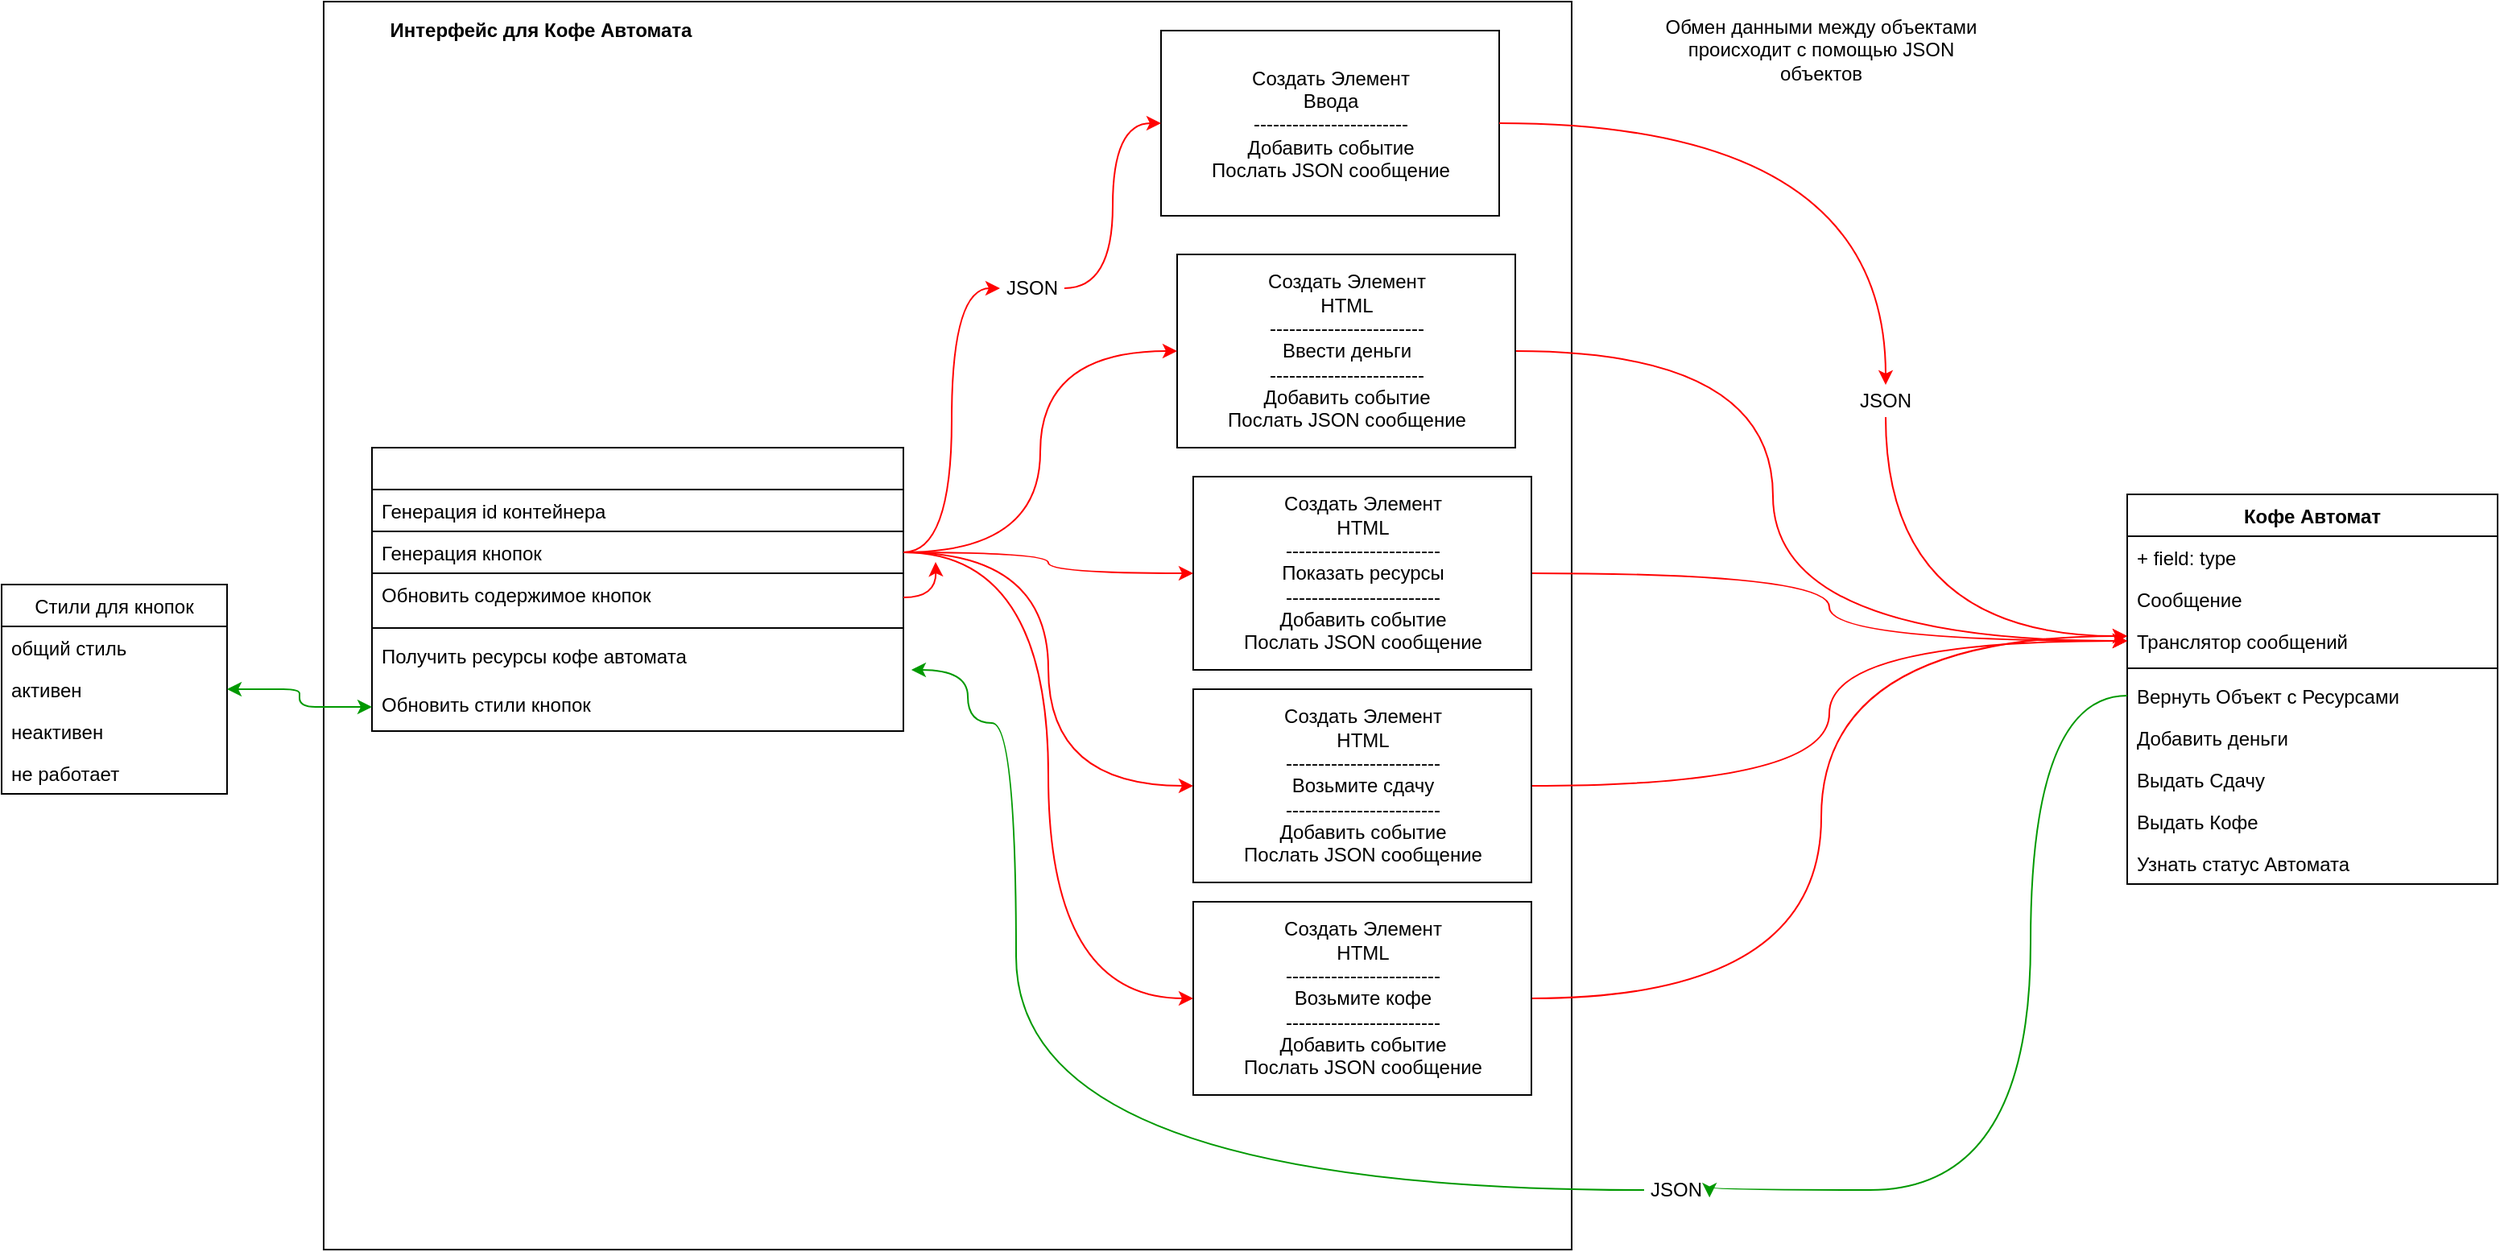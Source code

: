 <mxfile version="10.8.0" type="device"><diagram id="RwH9GbpsZkIQafBU82yY" name="Page-1"><mxGraphModel dx="2281" dy="1424" grid="1" gridSize="10" guides="1" tooltips="1" connect="1" arrows="1" fold="1" page="1" pageScale="1" pageWidth="1169" pageHeight="827" math="0" shadow="0"><root><mxCell id="0"/><mxCell id="1" parent="0"/><mxCell id="ZRb2Twx6AEnMbkwaiFQd-71" value="" style="whiteSpace=wrap;html=1;" vertex="1" parent="1"><mxGeometry x="100" y="-188" width="775" height="775" as="geometry"/></mxCell><mxCell id="VzJ_AcVEggiJfyl29CXW-5" value="Кофе Автомат" style="swimlane;fontStyle=1;align=center;verticalAlign=top;childLayout=stackLayout;horizontal=1;startSize=26;horizontalStack=0;resizeParent=1;resizeParentMax=0;resizeLast=0;collapsible=1;marginBottom=0;" parent="1" vertex="1"><mxGeometry x="1220" y="118" width="230" height="242" as="geometry"/></mxCell><mxCell id="VzJ_AcVEggiJfyl29CXW-6" value="+ field: type" style="text;strokeColor=none;fillColor=none;align=left;verticalAlign=top;spacingLeft=4;spacingRight=4;overflow=hidden;rotatable=0;points=[[0,0.5],[1,0.5]];portConstraint=eastwest;" parent="VzJ_AcVEggiJfyl29CXW-5" vertex="1"><mxGeometry y="26" width="230" height="26" as="geometry"/></mxCell><mxCell id="ZRb2Twx6AEnMbkwaiFQd-5" value="Сообщение" style="text;strokeColor=none;fillColor=none;align=left;verticalAlign=top;spacingLeft=4;spacingRight=4;overflow=hidden;rotatable=0;points=[[0,0.5],[1,0.5]];portConstraint=eastwest;" vertex="1" parent="VzJ_AcVEggiJfyl29CXW-5"><mxGeometry y="52" width="230" height="26" as="geometry"/></mxCell><mxCell id="ZRb2Twx6AEnMbkwaiFQd-2" value="Транслятор сообщений" style="text;strokeColor=none;fillColor=none;align=left;verticalAlign=top;spacingLeft=4;spacingRight=4;overflow=hidden;rotatable=0;points=[[0,0.5],[1,0.5]];portConstraint=eastwest;" vertex="1" parent="VzJ_AcVEggiJfyl29CXW-5"><mxGeometry y="78" width="230" height="26" as="geometry"/></mxCell><mxCell id="VzJ_AcVEggiJfyl29CXW-7" value="" style="line;strokeWidth=1;fillColor=none;align=left;verticalAlign=middle;spacingTop=-1;spacingLeft=3;spacingRight=3;rotatable=0;labelPosition=right;points=[];portConstraint=eastwest;" parent="VzJ_AcVEggiJfyl29CXW-5" vertex="1"><mxGeometry y="104" width="230" height="8" as="geometry"/></mxCell><mxCell id="VzJ_AcVEggiJfyl29CXW-19" value="Вернуть Объект с Ресурсами" style="text;strokeColor=none;fillColor=none;align=left;verticalAlign=top;spacingLeft=4;spacingRight=4;overflow=hidden;rotatable=0;points=[[0,0.5],[1,0.5]];portConstraint=eastwest;" parent="VzJ_AcVEggiJfyl29CXW-5" vertex="1"><mxGeometry y="112" width="230" height="26" as="geometry"/></mxCell><mxCell id="VzJ_AcVEggiJfyl29CXW-8" value="Добавить деньги" style="text;strokeColor=none;fillColor=none;align=left;verticalAlign=top;spacingLeft=4;spacingRight=4;overflow=hidden;rotatable=0;points=[[0,0.5],[1,0.5]];portConstraint=eastwest;" parent="VzJ_AcVEggiJfyl29CXW-5" vertex="1"><mxGeometry y="138" width="230" height="26" as="geometry"/></mxCell><mxCell id="VzJ_AcVEggiJfyl29CXW-17" value="Выдать Сдачу&#10;" style="text;strokeColor=none;fillColor=none;align=left;verticalAlign=top;spacingLeft=4;spacingRight=4;overflow=hidden;rotatable=0;points=[[0,0.5],[1,0.5]];portConstraint=eastwest;" parent="VzJ_AcVEggiJfyl29CXW-5" vertex="1"><mxGeometry y="164" width="230" height="26" as="geometry"/></mxCell><mxCell id="VzJ_AcVEggiJfyl29CXW-18" value="Выдать Кофе" style="text;strokeColor=none;fillColor=none;align=left;verticalAlign=top;spacingLeft=4;spacingRight=4;overflow=hidden;rotatable=0;points=[[0,0.5],[1,0.5]];portConstraint=eastwest;" parent="VzJ_AcVEggiJfyl29CXW-5" vertex="1"><mxGeometry y="190" width="230" height="26" as="geometry"/></mxCell><mxCell id="VzJ_AcVEggiJfyl29CXW-21" value="Узнать статус Автомата" style="text;strokeColor=none;fillColor=none;align=left;verticalAlign=top;spacingLeft=4;spacingRight=4;overflow=hidden;rotatable=0;points=[[0,0.5],[1,0.5]];portConstraint=eastwest;" parent="VzJ_AcVEggiJfyl29CXW-5" vertex="1"><mxGeometry y="216" width="230" height="26" as="geometry"/></mxCell><mxCell id="VzJ_AcVEggiJfyl29CXW-27" value="" style="swimlane;fontStyle=1;align=center;verticalAlign=top;childLayout=stackLayout;horizontal=1;startSize=26;horizontalStack=0;resizeParent=1;resizeParentMax=0;resizeLast=0;collapsible=1;marginBottom=0;" parent="1" vertex="1"><mxGeometry x="130" y="89" width="330" height="176" as="geometry"/></mxCell><mxCell id="VzJ_AcVEggiJfyl29CXW-41" value="Генерация id контейнера" style="text;strokeColor=none;fillColor=none;align=left;verticalAlign=top;spacingLeft=4;spacingRight=4;overflow=hidden;rotatable=0;points=[[0,0.5],[1,0.5]];portConstraint=eastwest;" parent="VzJ_AcVEggiJfyl29CXW-27" vertex="1"><mxGeometry y="26" width="330" height="26" as="geometry"/></mxCell><mxCell id="VzJ_AcVEggiJfyl29CXW-39" value="Генерация кнопок" style="text;strokeColor=#000000;fillColor=none;align=left;verticalAlign=top;spacingLeft=4;spacingRight=4;overflow=hidden;rotatable=0;points=[[0,0.5],[1,0.5]];portConstraint=eastwest;" parent="VzJ_AcVEggiJfyl29CXW-27" vertex="1"><mxGeometry y="52" width="330" height="26" as="geometry"/></mxCell><mxCell id="VzJ_AcVEggiJfyl29CXW-43" value="Обновить содержимое кнопок&#10;" style="text;strokeColor=none;fillColor=none;align=left;verticalAlign=top;spacingLeft=4;spacingRight=4;overflow=hidden;rotatable=0;points=[[0,0.5],[1,0.5]];portConstraint=eastwest;" parent="VzJ_AcVEggiJfyl29CXW-27" vertex="1"><mxGeometry y="78" width="330" height="30" as="geometry"/></mxCell><mxCell id="VzJ_AcVEggiJfyl29CXW-29" value="" style="line;strokeWidth=1;fillColor=none;align=left;verticalAlign=middle;spacingTop=-1;spacingLeft=3;spacingRight=3;rotatable=0;labelPosition=right;points=[];portConstraint=eastwest;" parent="VzJ_AcVEggiJfyl29CXW-27" vertex="1"><mxGeometry y="108" width="330" height="8" as="geometry"/></mxCell><mxCell id="ZRb2Twx6AEnMbkwaiFQd-61" value="Получить ресурсы кофе автомата" style="text;strokeColor=none;fillColor=none;align=left;verticalAlign=top;spacingLeft=4;spacingRight=4;overflow=hidden;rotatable=0;points=[[0,0.5],[1,0.5]];portConstraint=eastwest;" vertex="1" parent="VzJ_AcVEggiJfyl29CXW-27"><mxGeometry y="116" width="330" height="30" as="geometry"/></mxCell><mxCell id="VzJ_AcVEggiJfyl29CXW-42" value="Обновить стили кнопок" style="text;strokeColor=none;fillColor=none;align=left;verticalAlign=top;spacingLeft=4;spacingRight=4;overflow=hidden;rotatable=0;points=[[0,0.5],[1,0.5]];portConstraint=eastwest;" parent="VzJ_AcVEggiJfyl29CXW-27" vertex="1"><mxGeometry y="146" width="330" height="30" as="geometry"/></mxCell><mxCell id="VzJ_AcVEggiJfyl29CXW-61" value="Стили для кнопок" style="swimlane;fontStyle=0;childLayout=stackLayout;horizontal=1;startSize=26;fillColor=none;horizontalStack=0;resizeParent=1;resizeParentMax=0;resizeLast=0;collapsible=1;marginBottom=0;strokeColor=#000000;" parent="1" vertex="1"><mxGeometry x="-100" y="174" width="140" height="130" as="geometry"/></mxCell><mxCell id="VzJ_AcVEggiJfyl29CXW-62" value="общий стиль" style="text;strokeColor=none;fillColor=none;align=left;verticalAlign=top;spacingLeft=4;spacingRight=4;overflow=hidden;rotatable=0;points=[[0,0.5],[1,0.5]];portConstraint=eastwest;" parent="VzJ_AcVEggiJfyl29CXW-61" vertex="1"><mxGeometry y="26" width="140" height="26" as="geometry"/></mxCell><mxCell id="VzJ_AcVEggiJfyl29CXW-63" value="активен" style="text;strokeColor=none;fillColor=none;align=left;verticalAlign=top;spacingLeft=4;spacingRight=4;overflow=hidden;rotatable=0;points=[[0,0.5],[1,0.5]];portConstraint=eastwest;" parent="VzJ_AcVEggiJfyl29CXW-61" vertex="1"><mxGeometry y="52" width="140" height="26" as="geometry"/></mxCell><mxCell id="VzJ_AcVEggiJfyl29CXW-64" value="неактивен" style="text;strokeColor=none;fillColor=none;align=left;verticalAlign=top;spacingLeft=4;spacingRight=4;overflow=hidden;rotatable=0;points=[[0,0.5],[1,0.5]];portConstraint=eastwest;" parent="VzJ_AcVEggiJfyl29CXW-61" vertex="1"><mxGeometry y="78" width="140" height="26" as="geometry"/></mxCell><mxCell id="VzJ_AcVEggiJfyl29CXW-65" value="не работает" style="text;strokeColor=none;fillColor=none;align=left;verticalAlign=top;spacingLeft=4;spacingRight=4;overflow=hidden;rotatable=0;points=[[0,0.5],[1,0.5]];portConstraint=eastwest;" parent="VzJ_AcVEggiJfyl29CXW-61" vertex="1"><mxGeometry y="104" width="140" height="26" as="geometry"/></mxCell><mxCell id="VzJ_AcVEggiJfyl29CXW-66" style="edgeStyle=orthogonalEdgeStyle;rounded=1;orthogonalLoop=1;jettySize=auto;html=1;entryX=1;entryY=0.5;entryDx=0;entryDy=0;startArrow=classic;startFill=1;endArrow=classic;endFill=1;strokeColor=#009900;" parent="1" source="VzJ_AcVEggiJfyl29CXW-42" target="VzJ_AcVEggiJfyl29CXW-61" edge="1"><mxGeometry relative="1" as="geometry"/></mxCell><mxCell id="ZRb2Twx6AEnMbkwaiFQd-55" style="edgeStyle=orthogonalEdgeStyle;orthogonalLoop=1;jettySize=auto;html=1;entryX=0;entryY=0.5;entryDx=0;entryDy=0;startArrow=none;startFill=0;endArrow=classic;endFill=1;strokeColor=#FF0000;curved=1;" edge="1" parent="1" source="ZRb2Twx6AEnMbkwaiFQd-22" target="ZRb2Twx6AEnMbkwaiFQd-2"><mxGeometry relative="1" as="geometry"><Array as="points"><mxPoint x="1000" y="29"/><mxPoint x="1000" y="209"/></Array></mxGeometry></mxCell><mxCell id="ZRb2Twx6AEnMbkwaiFQd-22" value="Создать Элемент&lt;br&gt;HTML&lt;br&gt;------------------------&lt;br&gt;Ввести деньги&lt;br&gt;------------------------&lt;br&gt;Добавить событие&lt;br&gt;Послать JSON сообщение&lt;br&gt;" style="html=1;" vertex="1" parent="1"><mxGeometry x="630" y="-31" width="210" height="120" as="geometry"/></mxCell><mxCell id="ZRb2Twx6AEnMbkwaiFQd-24" style="edgeStyle=orthogonalEdgeStyle;orthogonalLoop=1;jettySize=auto;html=1;entryX=0;entryY=0.5;entryDx=0;entryDy=0;startArrow=none;startFill=0;endArrow=classic;endFill=1;strokeColor=#FF0000;curved=1;shadow=0;comic=0;" edge="1" parent="1" source="VzJ_AcVEggiJfyl29CXW-39" target="ZRb2Twx6AEnMbkwaiFQd-22"><mxGeometry relative="1" as="geometry"/></mxCell><mxCell id="ZRb2Twx6AEnMbkwaiFQd-56" style="edgeStyle=orthogonalEdgeStyle;orthogonalLoop=1;jettySize=auto;html=1;startArrow=none;startFill=0;endArrow=classic;endFill=1;strokeColor=#FF0000;curved=1;" edge="1" parent="1" source="ZRb2Twx6AEnMbkwaiFQd-78" target="ZRb2Twx6AEnMbkwaiFQd-2"><mxGeometry relative="1" as="geometry"><Array as="points"><mxPoint x="1070" y="206"/></Array></mxGeometry></mxCell><mxCell id="ZRb2Twx6AEnMbkwaiFQd-31" value="Создать Элемент&lt;br&gt;Ввода&lt;br&gt;------------------------&lt;br&gt;Добавить событие&lt;br&gt;Послать JSON сообщение&lt;br&gt;" style="html=1;" vertex="1" parent="1"><mxGeometry x="620" y="-170" width="210" height="115" as="geometry"/></mxCell><mxCell id="ZRb2Twx6AEnMbkwaiFQd-52" style="edgeStyle=orthogonalEdgeStyle;orthogonalLoop=1;jettySize=auto;html=1;startArrow=none;startFill=0;endArrow=classic;endFill=1;strokeColor=#FF0000;curved=1;" edge="1" parent="1" source="ZRb2Twx6AEnMbkwaiFQd-32" target="ZRb2Twx6AEnMbkwaiFQd-2"><mxGeometry relative="1" as="geometry"/></mxCell><mxCell id="ZRb2Twx6AEnMbkwaiFQd-32" value="Создать Элемент&lt;br&gt;HTML&lt;br&gt;------------------------&lt;br&gt;Показать ресурсы&lt;br&gt;------------------------&lt;br&gt;Добавить событие&lt;br&gt;Послать JSON сообщение&lt;br&gt;" style="html=1;" vertex="1" parent="1"><mxGeometry x="640" y="107" width="210" height="120" as="geometry"/></mxCell><mxCell id="ZRb2Twx6AEnMbkwaiFQd-58" style="edgeStyle=orthogonalEdgeStyle;curved=1;comic=0;orthogonalLoop=1;jettySize=auto;html=1;shadow=0;startArrow=none;startFill=0;endArrow=classic;endFill=1;strokeColor=#FF0000;exitX=1;exitY=0.5;exitDx=0;exitDy=0;" edge="1" parent="1" source="ZRb2Twx6AEnMbkwaiFQd-33" target="ZRb2Twx6AEnMbkwaiFQd-2"><mxGeometry relative="1" as="geometry"/></mxCell><mxCell id="ZRb2Twx6AEnMbkwaiFQd-33" value="Создать Элемент&lt;br&gt;HTML&lt;br&gt;------------------------&lt;br&gt;Возьмите сдачу&lt;br&gt;------------------------&lt;br&gt;Добавить событие&lt;br&gt;Послать JSON сообщение&lt;br&gt;" style="html=1;" vertex="1" parent="1"><mxGeometry x="640" y="239" width="210" height="120" as="geometry"/></mxCell><mxCell id="ZRb2Twx6AEnMbkwaiFQd-54" style="edgeStyle=orthogonalEdgeStyle;orthogonalLoop=1;jettySize=auto;html=1;startArrow=none;startFill=0;endArrow=classic;endFill=1;strokeColor=#FF0000;curved=1;" edge="1" parent="1" source="ZRb2Twx6AEnMbkwaiFQd-34" target="ZRb2Twx6AEnMbkwaiFQd-2"><mxGeometry relative="1" as="geometry"><Array as="points"><mxPoint x="1030" y="431"/><mxPoint x="1030" y="206"/></Array></mxGeometry></mxCell><mxCell id="ZRb2Twx6AEnMbkwaiFQd-34" value="Создать Элемент&lt;br&gt;HTML&lt;br&gt;------------------------&lt;br&gt;Возьмите кофе&lt;br&gt;------------------------&lt;br&gt;Добавить событие&lt;br&gt;Послать JSON сообщение&lt;br&gt;" style="html=1;" vertex="1" parent="1"><mxGeometry x="640" y="371" width="210" height="120" as="geometry"/></mxCell><mxCell id="ZRb2Twx6AEnMbkwaiFQd-35" style="edgeStyle=orthogonalEdgeStyle;orthogonalLoop=1;jettySize=auto;html=1;entryX=0;entryY=0.5;entryDx=0;entryDy=0;startArrow=none;startFill=0;endArrow=classic;endFill=1;strokeColor=#FF0000;curved=1;snapToPoint=0;editable=1;" edge="1" parent="1" source="ZRb2Twx6AEnMbkwaiFQd-73" target="ZRb2Twx6AEnMbkwaiFQd-31"><mxGeometry relative="1" as="geometry"/></mxCell><mxCell id="ZRb2Twx6AEnMbkwaiFQd-36" style="edgeStyle=orthogonalEdgeStyle;orthogonalLoop=1;jettySize=auto;html=1;entryX=0;entryY=0.5;entryDx=0;entryDy=0;startArrow=none;startFill=0;endArrow=classic;endFill=1;strokeColor=#FF0000;curved=1;" edge="1" parent="1" source="VzJ_AcVEggiJfyl29CXW-39" target="ZRb2Twx6AEnMbkwaiFQd-32"><mxGeometry relative="1" as="geometry"/></mxCell><mxCell id="ZRb2Twx6AEnMbkwaiFQd-37" style="edgeStyle=orthogonalEdgeStyle;orthogonalLoop=1;jettySize=auto;html=1;entryX=0;entryY=0.5;entryDx=0;entryDy=0;startArrow=none;startFill=0;endArrow=classic;endFill=1;strokeColor=#FF0000;curved=1;" edge="1" parent="1" source="VzJ_AcVEggiJfyl29CXW-39" target="ZRb2Twx6AEnMbkwaiFQd-33"><mxGeometry relative="1" as="geometry"/></mxCell><mxCell id="ZRb2Twx6AEnMbkwaiFQd-38" style="edgeStyle=orthogonalEdgeStyle;orthogonalLoop=1;jettySize=auto;html=1;entryX=0;entryY=0.5;entryDx=0;entryDy=0;startArrow=none;startFill=0;endArrow=classic;endFill=1;strokeColor=#FF0000;shadow=0;curved=1;" edge="1" parent="1" source="VzJ_AcVEggiJfyl29CXW-39" target="ZRb2Twx6AEnMbkwaiFQd-34"><mxGeometry relative="1" as="geometry"/></mxCell><mxCell id="ZRb2Twx6AEnMbkwaiFQd-57" style="edgeStyle=orthogonalEdgeStyle;curved=1;comic=0;orthogonalLoop=1;jettySize=auto;html=1;shadow=0;startArrow=none;startFill=0;endArrow=classic;endFill=1;strokeColor=#009900;exitX=0;exitY=0.5;exitDx=0;exitDy=0;entryX=1.015;entryY=0.733;entryDx=0;entryDy=0;entryPerimeter=0;" edge="1" parent="1" source="ZRb2Twx6AEnMbkwaiFQd-80" target="ZRb2Twx6AEnMbkwaiFQd-61"><mxGeometry relative="1" as="geometry"><mxPoint x="510" y="272" as="targetPoint"/><Array as="points"><mxPoint x="530" y="550"/><mxPoint x="530" y="260"/><mxPoint x="500" y="260"/><mxPoint x="500" y="227"/></Array></mxGeometry></mxCell><mxCell id="ZRb2Twx6AEnMbkwaiFQd-62" style="edgeStyle=orthogonalEdgeStyle;curved=1;comic=0;orthogonalLoop=1;jettySize=auto;html=1;shadow=0;startArrow=none;startFill=0;endArrow=classic;endFill=1;strokeColor=#FF0000;" edge="1" parent="1" source="VzJ_AcVEggiJfyl29CXW-43"><mxGeometry relative="1" as="geometry"><mxPoint x="480" y="160" as="targetPoint"/></mxGeometry></mxCell><mxCell id="ZRb2Twx6AEnMbkwaiFQd-72" value="&lt;span&gt;&lt;b&gt;Интерфейс для Кофе Автомата&lt;/b&gt;&lt;/span&gt;" style="text;html=1;strokeColor=none;fillColor=none;align=center;verticalAlign=middle;whiteSpace=wrap;rounded=0;" vertex="1" parent="1"><mxGeometry x="110" y="-180" width="250" height="20" as="geometry"/></mxCell><mxCell id="ZRb2Twx6AEnMbkwaiFQd-73" value="JSON" style="text;html=1;strokeColor=none;fillColor=none;align=center;verticalAlign=middle;whiteSpace=wrap;rounded=0;" vertex="1" parent="1"><mxGeometry x="520" y="-20" width="40" height="20" as="geometry"/></mxCell><mxCell id="ZRb2Twx6AEnMbkwaiFQd-74" style="edgeStyle=orthogonalEdgeStyle;orthogonalLoop=1;jettySize=auto;html=1;entryX=0;entryY=0.5;entryDx=0;entryDy=0;startArrow=none;startFill=0;endArrow=classic;endFill=1;strokeColor=#FF0000;curved=1;snapToPoint=0;editable=1;" edge="1" parent="1" source="VzJ_AcVEggiJfyl29CXW-39" target="ZRb2Twx6AEnMbkwaiFQd-73"><mxGeometry relative="1" as="geometry"><mxPoint x="460" y="154" as="sourcePoint"/><mxPoint x="620" y="-112" as="targetPoint"/></mxGeometry></mxCell><mxCell id="ZRb2Twx6AEnMbkwaiFQd-78" value="JSON" style="text;html=1;strokeColor=none;fillColor=none;align=center;verticalAlign=middle;whiteSpace=wrap;rounded=0;" vertex="1" parent="1"><mxGeometry x="1050" y="50" width="40" height="20" as="geometry"/></mxCell><mxCell id="ZRb2Twx6AEnMbkwaiFQd-79" style="edgeStyle=orthogonalEdgeStyle;orthogonalLoop=1;jettySize=auto;html=1;startArrow=none;startFill=0;endArrow=classic;endFill=1;strokeColor=#FF0000;curved=1;" edge="1" parent="1" source="ZRb2Twx6AEnMbkwaiFQd-31" target="ZRb2Twx6AEnMbkwaiFQd-78"><mxGeometry relative="1" as="geometry"><mxPoint x="830" y="-112" as="sourcePoint"/><mxPoint x="1220" y="206" as="targetPoint"/><Array as="points"><mxPoint x="1070" y="-112"/></Array></mxGeometry></mxCell><mxCell id="ZRb2Twx6AEnMbkwaiFQd-80" value="JSON" style="text;html=1;strokeColor=none;fillColor=none;align=center;verticalAlign=middle;whiteSpace=wrap;rounded=0;" vertex="1" parent="1"><mxGeometry x="920" y="540" width="40" height="20" as="geometry"/></mxCell><mxCell id="ZRb2Twx6AEnMbkwaiFQd-81" style="edgeStyle=orthogonalEdgeStyle;curved=1;comic=0;orthogonalLoop=1;jettySize=auto;html=1;shadow=0;startArrow=none;startFill=0;endArrow=classic;endFill=1;strokeColor=#009900;exitX=0;exitY=0.5;exitDx=0;exitDy=0;entryX=1.015;entryY=0.733;entryDx=0;entryDy=0;entryPerimeter=0;" edge="1" parent="1" source="VzJ_AcVEggiJfyl29CXW-19" target="ZRb2Twx6AEnMbkwaiFQd-80"><mxGeometry relative="1" as="geometry"><mxPoint x="465" y="227" as="targetPoint"/><mxPoint x="1220" y="243" as="sourcePoint"/><Array as="points"><mxPoint x="1160" y="243"/><mxPoint x="1160" y="550"/></Array></mxGeometry></mxCell><mxCell id="ZRb2Twx6AEnMbkwaiFQd-83" value="Обмен данными между объектами происходит с помощью JSON объектов" style="text;html=1;strokeColor=none;fillColor=none;align=center;verticalAlign=middle;whiteSpace=wrap;rounded=0;" vertex="1" parent="1"><mxGeometry x="920" y="-188" width="220" height="60" as="geometry"/></mxCell></root></mxGraphModel></diagram></mxfile>